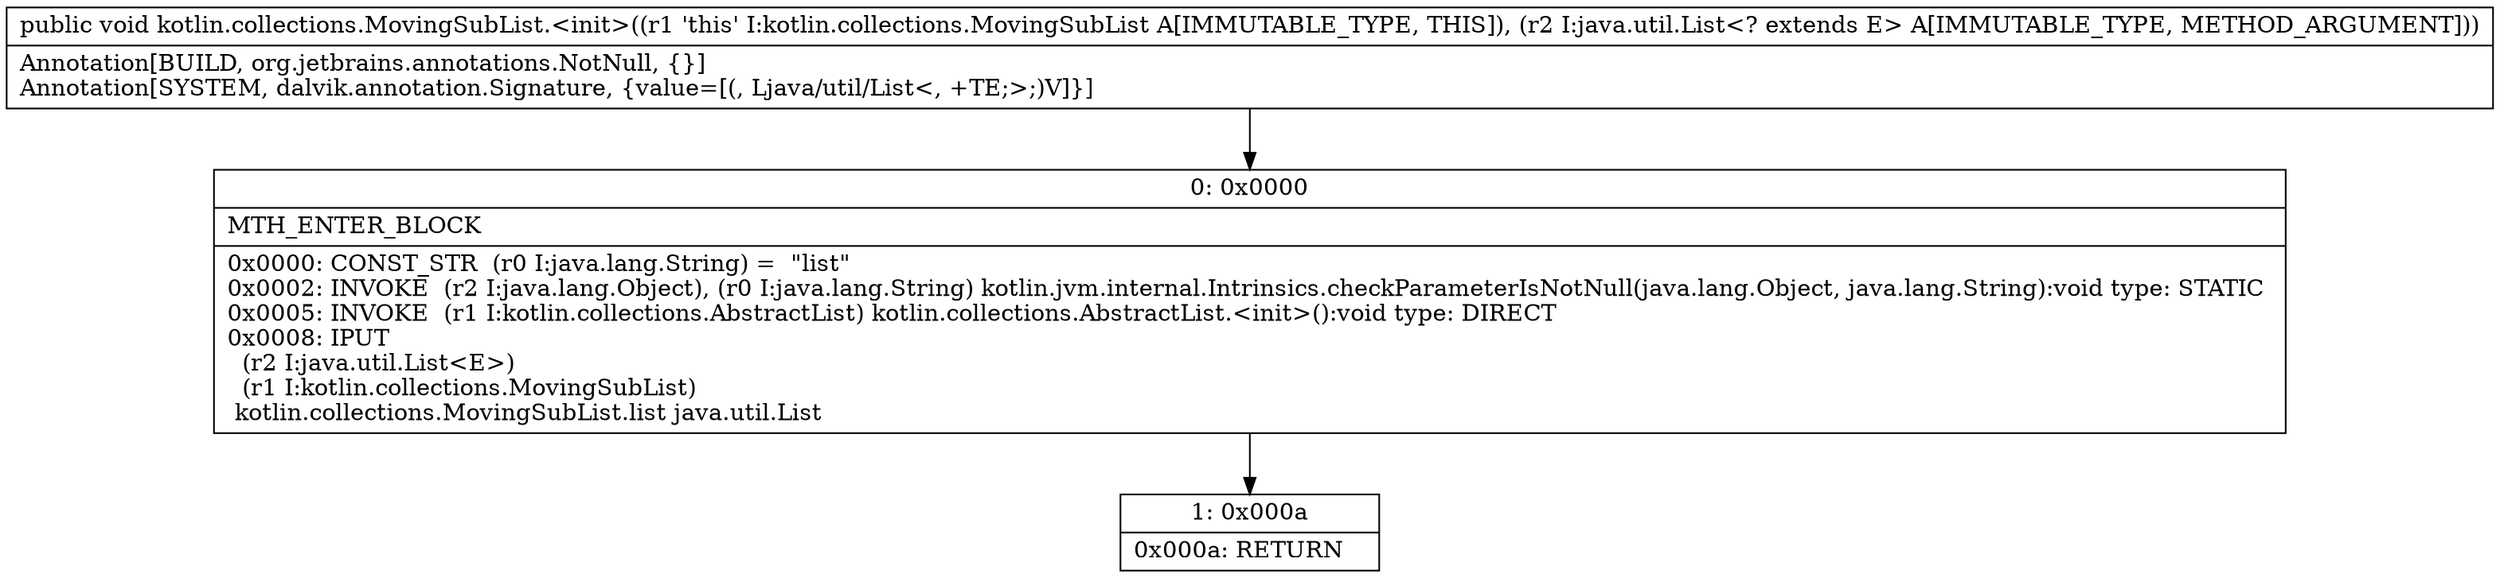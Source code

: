 digraph "CFG forkotlin.collections.MovingSubList.\<init\>(Ljava\/util\/List;)V" {
Node_0 [shape=record,label="{0\:\ 0x0000|MTH_ENTER_BLOCK\l|0x0000: CONST_STR  (r0 I:java.lang.String) =  \"list\" \l0x0002: INVOKE  (r2 I:java.lang.Object), (r0 I:java.lang.String) kotlin.jvm.internal.Intrinsics.checkParameterIsNotNull(java.lang.Object, java.lang.String):void type: STATIC \l0x0005: INVOKE  (r1 I:kotlin.collections.AbstractList) kotlin.collections.AbstractList.\<init\>():void type: DIRECT \l0x0008: IPUT  \l  (r2 I:java.util.List\<E\>)\l  (r1 I:kotlin.collections.MovingSubList)\l kotlin.collections.MovingSubList.list java.util.List \l}"];
Node_1 [shape=record,label="{1\:\ 0x000a|0x000a: RETURN   \l}"];
MethodNode[shape=record,label="{public void kotlin.collections.MovingSubList.\<init\>((r1 'this' I:kotlin.collections.MovingSubList A[IMMUTABLE_TYPE, THIS]), (r2 I:java.util.List\<? extends E\> A[IMMUTABLE_TYPE, METHOD_ARGUMENT]))  | Annotation[BUILD, org.jetbrains.annotations.NotNull, \{\}]\lAnnotation[SYSTEM, dalvik.annotation.Signature, \{value=[(, Ljava\/util\/List\<, +TE;\>;)V]\}]\l}"];
MethodNode -> Node_0;
Node_0 -> Node_1;
}

